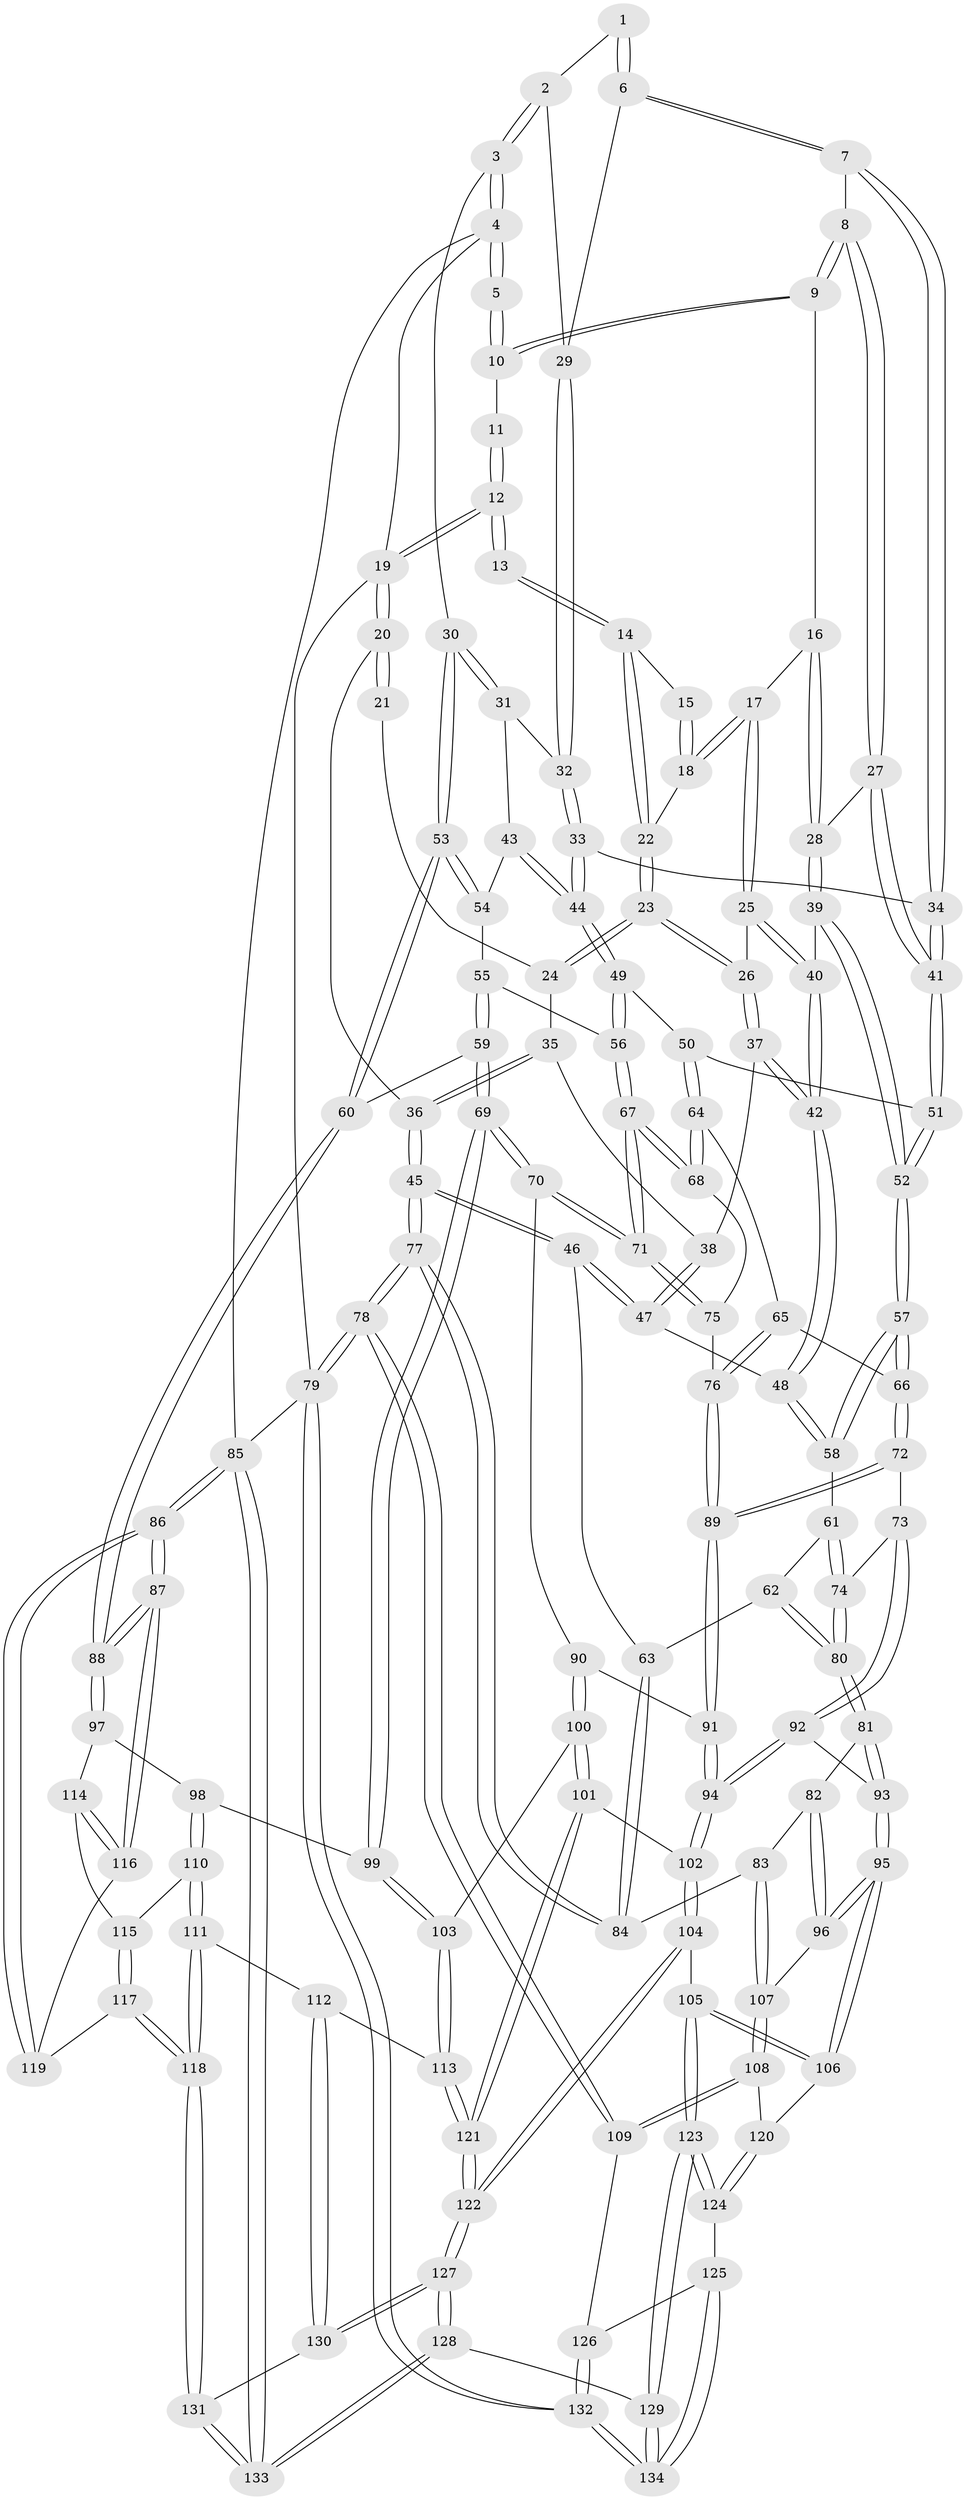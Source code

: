 // Generated by graph-tools (version 1.1) at 2025/17/03/09/25 04:17:17]
// undirected, 134 vertices, 332 edges
graph export_dot {
graph [start="1"]
  node [color=gray90,style=filled];
  1 [pos="+0.7376254016041814+0.0376480238272308"];
  2 [pos="+0.9478181965674239+0.00043756445320112874"];
  3 [pos="+1+0"];
  4 [pos="+1+0"];
  5 [pos="+0.6064474141237586+0"];
  6 [pos="+0.7106229629999066+0.12224012400137549"];
  7 [pos="+0.6609534627260443+0.1560423730425601"];
  8 [pos="+0.5891060118749513+0.07407857039176624"];
  9 [pos="+0.50267182391546+0"];
  10 [pos="+0.49153341875667206+0"];
  11 [pos="+0.32525906708735913+0"];
  12 [pos="+0+0"];
  13 [pos="+0.11459062357875423+0.07473318755325764"];
  14 [pos="+0.1695934133654469+0.09702184746515453"];
  15 [pos="+0.271570880330477+0"];
  16 [pos="+0.4689808094844264+0.020035540493727452"];
  17 [pos="+0.3159953623178732+0.1597255951267772"];
  18 [pos="+0.282539925587473+0.12059636328085438"];
  19 [pos="+0+0"];
  20 [pos="+0+0.17516159582385524"];
  21 [pos="+0.08079385901411676+0.1178088232274696"];
  22 [pos="+0.17388214517104847+0.10683854704675483"];
  23 [pos="+0.16917174481954136+0.1975447203356779"];
  24 [pos="+0.08760291481496013+0.17806618459461654"];
  25 [pos="+0.3119825441872889+0.19456946328616398"];
  26 [pos="+0.1771297902004439+0.21337177714351135"];
  27 [pos="+0.4808101414479435+0.2606032850327221"];
  28 [pos="+0.4489678200501021+0.25744485593932664"];
  29 [pos="+0.8840342053687559+0.07184066928971704"];
  30 [pos="+1+0.19177266480992067"];
  31 [pos="+0.8894615586011825+0.25476770084175376"];
  32 [pos="+0.8589042912757047+0.15303132553813753"];
  33 [pos="+0.7310143970755226+0.24086760452259304"];
  34 [pos="+0.6657130808988391+0.18974630028804054"];
  35 [pos="+0.081171999070149+0.18079763096611123"];
  36 [pos="+0+0.18239170410318783"];
  37 [pos="+0.16950823543276972+0.24392897870982913"];
  38 [pos="+0.06488624930611431+0.26973568885905647"];
  39 [pos="+0.41052436241576346+0.2783807030506875"];
  40 [pos="+0.3488075237872069+0.2519641766013337"];
  41 [pos="+0.5688787383174858+0.28230789781266064"];
  42 [pos="+0.20574251291051834+0.36882589261222276"];
  43 [pos="+0.8588104613842683+0.29013805485907157"];
  44 [pos="+0.7565709045177336+0.2849246120320633"];
  45 [pos="+0+0.33767134548600325"];
  46 [pos="+0+0.3390212109720408"];
  47 [pos="+0.005005607483178145+0.3050072861924182"];
  48 [pos="+0.20382635972326266+0.37784552632758023"];
  49 [pos="+0.7450673404920584+0.3311863445101124"];
  50 [pos="+0.6131461684889415+0.40648667154665513"];
  51 [pos="+0.5898633696763977+0.38994167939739904"];
  52 [pos="+0.40690649933871786+0.45699651693622456"];
  53 [pos="+1+0.3864934296740156"];
  54 [pos="+0.8691088583263791+0.3106589356394365"];
  55 [pos="+0.8840475873232495+0.40514923471410313"];
  56 [pos="+0.7949753805110531+0.4408125777541192"];
  57 [pos="+0.4040249689260088+0.4618352879835963"];
  58 [pos="+0.2049192997010458+0.38679120237642856"];
  59 [pos="+1+0.5037415131340784"];
  60 [pos="+1+0.5019001741830876"];
  61 [pos="+0.18461626605514306+0.4181129248192145"];
  62 [pos="+0.09494150512505382+0.4716431552579859"];
  63 [pos="+0.0732346239201556+0.4717506535825713"];
  64 [pos="+0.6211862990852504+0.42594166980975323"];
  65 [pos="+0.5595232002246691+0.5046966218034088"];
  66 [pos="+0.40586745977535904+0.5002212640588184"];
  67 [pos="+0.7609799414928324+0.5214915541156526"];
  68 [pos="+0.6456660506559465+0.4563090545729192"];
  69 [pos="+0.8079432386627876+0.6322883670122514"];
  70 [pos="+0.7932592280454809+0.6206297643236796"];
  71 [pos="+0.7812059620687888+0.6006559092931851"];
  72 [pos="+0.4030545404256368+0.5227249238609322"];
  73 [pos="+0.2950904461226448+0.6024401420151011"];
  74 [pos="+0.25081069060469685+0.5937031697717012"];
  75 [pos="+0.5909609854264816+0.575661401697519"];
  76 [pos="+0.5862887281063931+0.5774472227367147"];
  77 [pos="+0+0.7069233261020262"];
  78 [pos="+0+1"];
  79 [pos="+0+1"];
  80 [pos="+0.16177593266187568+0.622028577699094"];
  81 [pos="+0.14116572245583237+0.6457122101523477"];
  82 [pos="+0.12909184528647405+0.6543441783624074"];
  83 [pos="+0.06214713757337253+0.6909947601767447"];
  84 [pos="+0.004823772206213887+0.6800275790145088"];
  85 [pos="+1+1"];
  86 [pos="+1+1"];
  87 [pos="+1+0.8566640219812885"];
  88 [pos="+1+0.7284236535298588"];
  89 [pos="+0.5102226881676214+0.6449025145732105"];
  90 [pos="+0.5880691555068994+0.7040281105029959"];
  91 [pos="+0.5112998336162549+0.6517505162282432"];
  92 [pos="+0.3050847282576987+0.6596645357526801"];
  93 [pos="+0.2558078672168198+0.7485772686751803"];
  94 [pos="+0.42416706507472957+0.7639382362521899"];
  95 [pos="+0.24760254273510557+0.803134766923999"];
  96 [pos="+0.23339542355237405+0.7948633555637105"];
  97 [pos="+0.9886797892698342+0.7545042262721597"];
  98 [pos="+0.845787408703032+0.7154066243009697"];
  99 [pos="+0.809175600338383+0.6445881109162738"];
  100 [pos="+0.6113436834235902+0.7858032516042329"];
  101 [pos="+0.49434011501425473+0.8509211399842065"];
  102 [pos="+0.41875713075439847+0.8045372101023583"];
  103 [pos="+0.6744531267987135+0.8303098603129603"];
  104 [pos="+0.3651415800131882+0.8413748636016015"];
  105 [pos="+0.3157103914046512+0.8608138431366024"];
  106 [pos="+0.25651426240390396+0.8308498271198532"];
  107 [pos="+0.0859831837924662+0.7360930479586261"];
  108 [pos="+0.1041029046050335+0.8658765213336842"];
  109 [pos="+0.07718983886186837+0.8901026855089028"];
  110 [pos="+0.8506566834923536+0.7656356984834741"];
  111 [pos="+0.8020459901915504+0.858122568607947"];
  112 [pos="+0.7017740933777624+0.8799093772885568"];
  113 [pos="+0.6768457350078102+0.8376961500256656"];
  114 [pos="+0.9347160502799421+0.8227166470174267"];
  115 [pos="+0.9064261346662287+0.8227088517277844"];
  116 [pos="+0.983891604182617+0.8562798509927168"];
  117 [pos="+0.8952112537857391+0.9213040851160778"];
  118 [pos="+0.8771567405643921+0.9342487784583307"];
  119 [pos="+0.9074935463470106+0.919734533311123"];
  120 [pos="+0.182163213660384+0.8686371796379941"];
  121 [pos="+0.5208467502362578+0.9166555214605155"];
  122 [pos="+0.5461246710804033+1"];
  123 [pos="+0.3111389703485864+0.9375337053225392"];
  124 [pos="+0.18815823186531672+0.960670111110502"];
  125 [pos="+0.18539877721916515+0.9671386460033894"];
  126 [pos="+0.1277768326152348+0.9615084153387424"];
  127 [pos="+0.5467798174284974+1"];
  128 [pos="+0.538264338141529+1"];
  129 [pos="+0.363153840643733+1"];
  130 [pos="+0.6992155963116432+0.9017999255632672"];
  131 [pos="+0.8515550435869137+1"];
  132 [pos="+0+1"];
  133 [pos="+0.8889801142084418+1"];
  134 [pos="+0.24264835407642996+1"];
  1 -- 2;
  1 -- 6;
  1 -- 6;
  2 -- 3;
  2 -- 3;
  2 -- 29;
  3 -- 4;
  3 -- 4;
  3 -- 30;
  4 -- 5;
  4 -- 5;
  4 -- 19;
  4 -- 85;
  5 -- 10;
  5 -- 10;
  6 -- 7;
  6 -- 7;
  6 -- 29;
  7 -- 8;
  7 -- 34;
  7 -- 34;
  8 -- 9;
  8 -- 9;
  8 -- 27;
  8 -- 27;
  9 -- 10;
  9 -- 10;
  9 -- 16;
  10 -- 11;
  11 -- 12;
  11 -- 12;
  12 -- 13;
  12 -- 13;
  12 -- 19;
  12 -- 19;
  13 -- 14;
  13 -- 14;
  14 -- 15;
  14 -- 22;
  14 -- 22;
  15 -- 18;
  15 -- 18;
  16 -- 17;
  16 -- 28;
  16 -- 28;
  17 -- 18;
  17 -- 18;
  17 -- 25;
  17 -- 25;
  18 -- 22;
  19 -- 20;
  19 -- 20;
  19 -- 79;
  20 -- 21;
  20 -- 21;
  20 -- 36;
  21 -- 24;
  22 -- 23;
  22 -- 23;
  23 -- 24;
  23 -- 24;
  23 -- 26;
  23 -- 26;
  24 -- 35;
  25 -- 26;
  25 -- 40;
  25 -- 40;
  26 -- 37;
  26 -- 37;
  27 -- 28;
  27 -- 41;
  27 -- 41;
  28 -- 39;
  28 -- 39;
  29 -- 32;
  29 -- 32;
  30 -- 31;
  30 -- 31;
  30 -- 53;
  30 -- 53;
  31 -- 32;
  31 -- 43;
  32 -- 33;
  32 -- 33;
  33 -- 34;
  33 -- 44;
  33 -- 44;
  34 -- 41;
  34 -- 41;
  35 -- 36;
  35 -- 36;
  35 -- 38;
  36 -- 45;
  36 -- 45;
  37 -- 38;
  37 -- 42;
  37 -- 42;
  38 -- 47;
  38 -- 47;
  39 -- 40;
  39 -- 52;
  39 -- 52;
  40 -- 42;
  40 -- 42;
  41 -- 51;
  41 -- 51;
  42 -- 48;
  42 -- 48;
  43 -- 44;
  43 -- 44;
  43 -- 54;
  44 -- 49;
  44 -- 49;
  45 -- 46;
  45 -- 46;
  45 -- 77;
  45 -- 77;
  46 -- 47;
  46 -- 47;
  46 -- 63;
  47 -- 48;
  48 -- 58;
  48 -- 58;
  49 -- 50;
  49 -- 56;
  49 -- 56;
  50 -- 51;
  50 -- 64;
  50 -- 64;
  51 -- 52;
  51 -- 52;
  52 -- 57;
  52 -- 57;
  53 -- 54;
  53 -- 54;
  53 -- 60;
  53 -- 60;
  54 -- 55;
  55 -- 56;
  55 -- 59;
  55 -- 59;
  56 -- 67;
  56 -- 67;
  57 -- 58;
  57 -- 58;
  57 -- 66;
  57 -- 66;
  58 -- 61;
  59 -- 60;
  59 -- 69;
  59 -- 69;
  60 -- 88;
  60 -- 88;
  61 -- 62;
  61 -- 74;
  61 -- 74;
  62 -- 63;
  62 -- 80;
  62 -- 80;
  63 -- 84;
  63 -- 84;
  64 -- 65;
  64 -- 68;
  64 -- 68;
  65 -- 66;
  65 -- 76;
  65 -- 76;
  66 -- 72;
  66 -- 72;
  67 -- 68;
  67 -- 68;
  67 -- 71;
  67 -- 71;
  68 -- 75;
  69 -- 70;
  69 -- 70;
  69 -- 99;
  69 -- 99;
  70 -- 71;
  70 -- 71;
  70 -- 90;
  71 -- 75;
  71 -- 75;
  72 -- 73;
  72 -- 89;
  72 -- 89;
  73 -- 74;
  73 -- 92;
  73 -- 92;
  74 -- 80;
  74 -- 80;
  75 -- 76;
  76 -- 89;
  76 -- 89;
  77 -- 78;
  77 -- 78;
  77 -- 84;
  77 -- 84;
  78 -- 79;
  78 -- 79;
  78 -- 109;
  78 -- 109;
  79 -- 132;
  79 -- 132;
  79 -- 85;
  80 -- 81;
  80 -- 81;
  81 -- 82;
  81 -- 93;
  81 -- 93;
  82 -- 83;
  82 -- 96;
  82 -- 96;
  83 -- 84;
  83 -- 107;
  83 -- 107;
  85 -- 86;
  85 -- 86;
  85 -- 133;
  85 -- 133;
  86 -- 87;
  86 -- 87;
  86 -- 119;
  86 -- 119;
  87 -- 88;
  87 -- 88;
  87 -- 116;
  87 -- 116;
  88 -- 97;
  88 -- 97;
  89 -- 91;
  89 -- 91;
  90 -- 91;
  90 -- 100;
  90 -- 100;
  91 -- 94;
  91 -- 94;
  92 -- 93;
  92 -- 94;
  92 -- 94;
  93 -- 95;
  93 -- 95;
  94 -- 102;
  94 -- 102;
  95 -- 96;
  95 -- 96;
  95 -- 106;
  95 -- 106;
  96 -- 107;
  97 -- 98;
  97 -- 114;
  98 -- 99;
  98 -- 110;
  98 -- 110;
  99 -- 103;
  99 -- 103;
  100 -- 101;
  100 -- 101;
  100 -- 103;
  101 -- 102;
  101 -- 121;
  101 -- 121;
  102 -- 104;
  102 -- 104;
  103 -- 113;
  103 -- 113;
  104 -- 105;
  104 -- 122;
  104 -- 122;
  105 -- 106;
  105 -- 106;
  105 -- 123;
  105 -- 123;
  106 -- 120;
  107 -- 108;
  107 -- 108;
  108 -- 109;
  108 -- 109;
  108 -- 120;
  109 -- 126;
  110 -- 111;
  110 -- 111;
  110 -- 115;
  111 -- 112;
  111 -- 118;
  111 -- 118;
  112 -- 113;
  112 -- 130;
  112 -- 130;
  113 -- 121;
  113 -- 121;
  114 -- 115;
  114 -- 116;
  114 -- 116;
  115 -- 117;
  115 -- 117;
  116 -- 119;
  117 -- 118;
  117 -- 118;
  117 -- 119;
  118 -- 131;
  118 -- 131;
  120 -- 124;
  120 -- 124;
  121 -- 122;
  121 -- 122;
  122 -- 127;
  122 -- 127;
  123 -- 124;
  123 -- 124;
  123 -- 129;
  123 -- 129;
  124 -- 125;
  125 -- 126;
  125 -- 134;
  125 -- 134;
  126 -- 132;
  126 -- 132;
  127 -- 128;
  127 -- 128;
  127 -- 130;
  127 -- 130;
  128 -- 129;
  128 -- 133;
  128 -- 133;
  129 -- 134;
  129 -- 134;
  130 -- 131;
  131 -- 133;
  131 -- 133;
  132 -- 134;
  132 -- 134;
}
